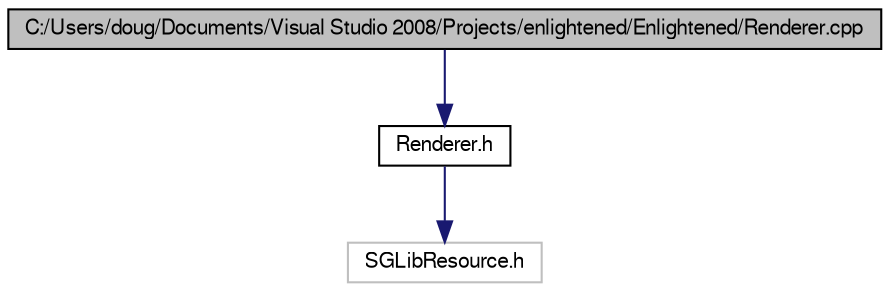 digraph G
{
  edge [fontname="FreeSans",fontsize="10",labelfontname="FreeSans",labelfontsize="10"];
  node [fontname="FreeSans",fontsize="10",shape=record];
  Node1 [label="C:/Users/doug/Documents/Visual Studio 2008/Projects/enlightened/Enlightened/Renderer.cpp",height=0.2,width=0.4,color="black", fillcolor="grey75", style="filled" fontcolor="black"];
  Node1 -> Node2 [color="midnightblue",fontsize="10",style="solid"];
  Node2 [label="Renderer.h",height=0.2,width=0.4,color="black", fillcolor="white", style="filled",URL="$_renderer_8h.html"];
  Node2 -> Node3 [color="midnightblue",fontsize="10",style="solid"];
  Node3 [label="SGLibResource.h",height=0.2,width=0.4,color="grey75", fillcolor="white", style="filled"];
}
